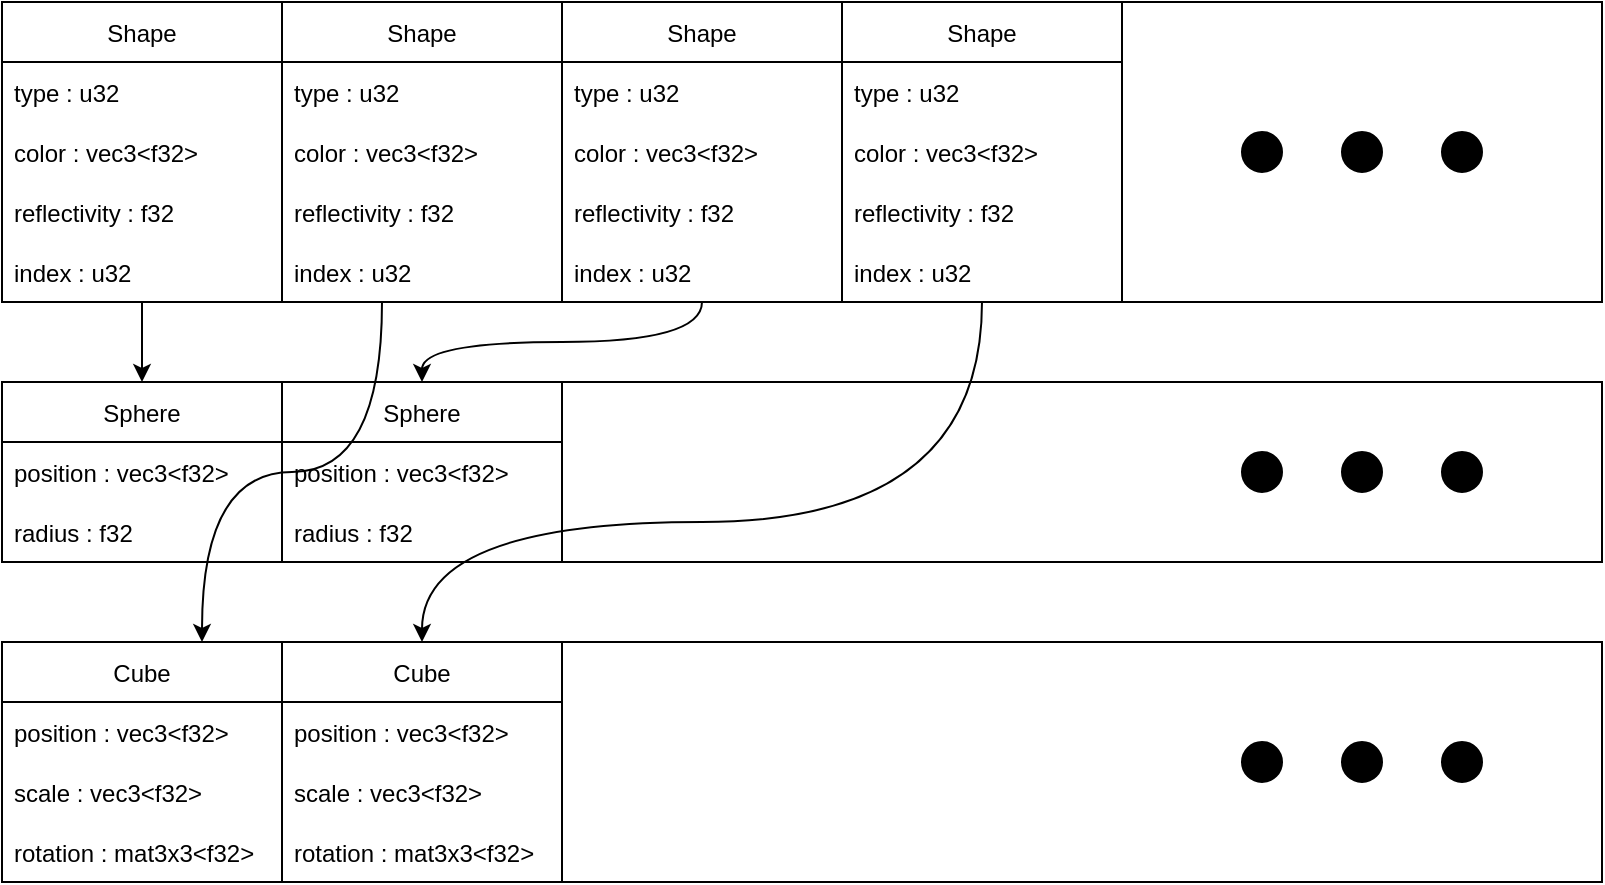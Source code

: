 <mxfile version="17.1.3" type="device"><diagram id="xcl6oIP2dUq001ByvjNo" name="Page-1"><mxGraphModel dx="866" dy="436" grid="1" gridSize="10" guides="1" tooltips="1" connect="1" arrows="1" fold="1" page="1" pageScale="1" pageWidth="827" pageHeight="1169" math="0" shadow="0"><root><mxCell id="0"/><mxCell id="1" parent="0"/><mxCell id="0PWoBOUHQnljgi7KqB_K-1" value="" style="rounded=0;whiteSpace=wrap;html=1;" vertex="1" parent="1"><mxGeometry x="80" y="240" width="800" height="150" as="geometry"/></mxCell><mxCell id="0PWoBOUHQnljgi7KqB_K-52" style="edgeStyle=orthogonalEdgeStyle;rounded=0;orthogonalLoop=1;jettySize=auto;html=1;" edge="1" parent="1" source="0PWoBOUHQnljgi7KqB_K-2" target="0PWoBOUHQnljgi7KqB_K-29"><mxGeometry relative="1" as="geometry"/></mxCell><mxCell id="0PWoBOUHQnljgi7KqB_K-2" value="Shape" style="swimlane;fontStyle=0;childLayout=stackLayout;horizontal=1;startSize=30;horizontalStack=0;resizeParent=1;resizeParentMax=0;resizeLast=0;collapsible=1;marginBottom=0;" vertex="1" parent="1"><mxGeometry x="80" y="240" width="140" height="150" as="geometry"/></mxCell><mxCell id="0PWoBOUHQnljgi7KqB_K-3" value="type : u32" style="text;strokeColor=none;fillColor=none;align=left;verticalAlign=middle;spacingLeft=4;spacingRight=4;overflow=hidden;points=[[0,0.5],[1,0.5]];portConstraint=eastwest;rotatable=0;" vertex="1" parent="0PWoBOUHQnljgi7KqB_K-2"><mxGeometry y="30" width="140" height="30" as="geometry"/></mxCell><mxCell id="0PWoBOUHQnljgi7KqB_K-4" value="color : vec3&lt;f32&gt;" style="text;strokeColor=none;fillColor=none;align=left;verticalAlign=middle;spacingLeft=4;spacingRight=4;overflow=hidden;points=[[0,0.5],[1,0.5]];portConstraint=eastwest;rotatable=0;" vertex="1" parent="0PWoBOUHQnljgi7KqB_K-2"><mxGeometry y="60" width="140" height="30" as="geometry"/></mxCell><mxCell id="0PWoBOUHQnljgi7KqB_K-5" value="reflectivity : f32" style="text;strokeColor=none;fillColor=none;align=left;verticalAlign=middle;spacingLeft=4;spacingRight=4;overflow=hidden;points=[[0,0.5],[1,0.5]];portConstraint=eastwest;rotatable=0;" vertex="1" parent="0PWoBOUHQnljgi7KqB_K-2"><mxGeometry y="90" width="140" height="30" as="geometry"/></mxCell><mxCell id="0PWoBOUHQnljgi7KqB_K-6" value="index : u32" style="text;strokeColor=none;fillColor=none;align=left;verticalAlign=middle;spacingLeft=4;spacingRight=4;overflow=hidden;points=[[0,0.5],[1,0.5]];portConstraint=eastwest;rotatable=0;" vertex="1" parent="0PWoBOUHQnljgi7KqB_K-2"><mxGeometry y="120" width="140" height="30" as="geometry"/></mxCell><mxCell id="0PWoBOUHQnljgi7KqB_K-7" value="Shape" style="swimlane;fontStyle=0;childLayout=stackLayout;horizontal=1;startSize=30;horizontalStack=0;resizeParent=1;resizeParentMax=0;resizeLast=0;collapsible=1;marginBottom=0;" vertex="1" parent="1"><mxGeometry x="220" y="240" width="140" height="150" as="geometry"/></mxCell><mxCell id="0PWoBOUHQnljgi7KqB_K-8" value="type : u32" style="text;strokeColor=none;fillColor=none;align=left;verticalAlign=middle;spacingLeft=4;spacingRight=4;overflow=hidden;points=[[0,0.5],[1,0.5]];portConstraint=eastwest;rotatable=0;" vertex="1" parent="0PWoBOUHQnljgi7KqB_K-7"><mxGeometry y="30" width="140" height="30" as="geometry"/></mxCell><mxCell id="0PWoBOUHQnljgi7KqB_K-9" value="color : vec3&lt;f32&gt;" style="text;strokeColor=none;fillColor=none;align=left;verticalAlign=middle;spacingLeft=4;spacingRight=4;overflow=hidden;points=[[0,0.5],[1,0.5]];portConstraint=eastwest;rotatable=0;" vertex="1" parent="0PWoBOUHQnljgi7KqB_K-7"><mxGeometry y="60" width="140" height="30" as="geometry"/></mxCell><mxCell id="0PWoBOUHQnljgi7KqB_K-10" value="reflectivity : f32" style="text;strokeColor=none;fillColor=none;align=left;verticalAlign=middle;spacingLeft=4;spacingRight=4;overflow=hidden;points=[[0,0.5],[1,0.5]];portConstraint=eastwest;rotatable=0;" vertex="1" parent="0PWoBOUHQnljgi7KqB_K-7"><mxGeometry y="90" width="140" height="30" as="geometry"/></mxCell><mxCell id="0PWoBOUHQnljgi7KqB_K-11" value="index : u32" style="text;strokeColor=none;fillColor=none;align=left;verticalAlign=middle;spacingLeft=4;spacingRight=4;overflow=hidden;points=[[0,0.5],[1,0.5]];portConstraint=eastwest;rotatable=0;" vertex="1" parent="0PWoBOUHQnljgi7KqB_K-7"><mxGeometry y="120" width="140" height="30" as="geometry"/></mxCell><mxCell id="0PWoBOUHQnljgi7KqB_K-56" style="edgeStyle=orthogonalEdgeStyle;curved=1;rounded=0;orthogonalLoop=1;jettySize=auto;html=1;" edge="1" parent="1" source="0PWoBOUHQnljgi7KqB_K-12" target="0PWoBOUHQnljgi7KqB_K-34"><mxGeometry relative="1" as="geometry"/></mxCell><mxCell id="0PWoBOUHQnljgi7KqB_K-12" value="Shape" style="swimlane;fontStyle=0;childLayout=stackLayout;horizontal=1;startSize=30;horizontalStack=0;resizeParent=1;resizeParentMax=0;resizeLast=0;collapsible=1;marginBottom=0;" vertex="1" parent="1"><mxGeometry x="360" y="240" width="140" height="150" as="geometry"/></mxCell><mxCell id="0PWoBOUHQnljgi7KqB_K-13" value="type : u32" style="text;strokeColor=none;fillColor=none;align=left;verticalAlign=middle;spacingLeft=4;spacingRight=4;overflow=hidden;points=[[0,0.5],[1,0.5]];portConstraint=eastwest;rotatable=0;" vertex="1" parent="0PWoBOUHQnljgi7KqB_K-12"><mxGeometry y="30" width="140" height="30" as="geometry"/></mxCell><mxCell id="0PWoBOUHQnljgi7KqB_K-14" value="color : vec3&lt;f32&gt;" style="text;strokeColor=none;fillColor=none;align=left;verticalAlign=middle;spacingLeft=4;spacingRight=4;overflow=hidden;points=[[0,0.5],[1,0.5]];portConstraint=eastwest;rotatable=0;" vertex="1" parent="0PWoBOUHQnljgi7KqB_K-12"><mxGeometry y="60" width="140" height="30" as="geometry"/></mxCell><mxCell id="0PWoBOUHQnljgi7KqB_K-15" value="reflectivity : f32" style="text;strokeColor=none;fillColor=none;align=left;verticalAlign=middle;spacingLeft=4;spacingRight=4;overflow=hidden;points=[[0,0.5],[1,0.5]];portConstraint=eastwest;rotatable=0;" vertex="1" parent="0PWoBOUHQnljgi7KqB_K-12"><mxGeometry y="90" width="140" height="30" as="geometry"/></mxCell><mxCell id="0PWoBOUHQnljgi7KqB_K-16" value="index : u32" style="text;strokeColor=none;fillColor=none;align=left;verticalAlign=middle;spacingLeft=4;spacingRight=4;overflow=hidden;points=[[0,0.5],[1,0.5]];portConstraint=eastwest;rotatable=0;" vertex="1" parent="0PWoBOUHQnljgi7KqB_K-12"><mxGeometry y="120" width="140" height="30" as="geometry"/></mxCell><mxCell id="0PWoBOUHQnljgi7KqB_K-17" value="Shape" style="swimlane;fontStyle=0;childLayout=stackLayout;horizontal=1;startSize=30;horizontalStack=0;resizeParent=1;resizeParentMax=0;resizeLast=0;collapsible=1;marginBottom=0;" vertex="1" parent="1"><mxGeometry x="500" y="240" width="140" height="150" as="geometry"/></mxCell><mxCell id="0PWoBOUHQnljgi7KqB_K-18" value="type : u32" style="text;strokeColor=none;fillColor=none;align=left;verticalAlign=middle;spacingLeft=4;spacingRight=4;overflow=hidden;points=[[0,0.5],[1,0.5]];portConstraint=eastwest;rotatable=0;" vertex="1" parent="0PWoBOUHQnljgi7KqB_K-17"><mxGeometry y="30" width="140" height="30" as="geometry"/></mxCell><mxCell id="0PWoBOUHQnljgi7KqB_K-19" value="color : vec3&lt;f32&gt;" style="text;strokeColor=none;fillColor=none;align=left;verticalAlign=middle;spacingLeft=4;spacingRight=4;overflow=hidden;points=[[0,0.5],[1,0.5]];portConstraint=eastwest;rotatable=0;" vertex="1" parent="0PWoBOUHQnljgi7KqB_K-17"><mxGeometry y="60" width="140" height="30" as="geometry"/></mxCell><mxCell id="0PWoBOUHQnljgi7KqB_K-20" value="reflectivity : f32" style="text;strokeColor=none;fillColor=none;align=left;verticalAlign=middle;spacingLeft=4;spacingRight=4;overflow=hidden;points=[[0,0.5],[1,0.5]];portConstraint=eastwest;rotatable=0;" vertex="1" parent="0PWoBOUHQnljgi7KqB_K-17"><mxGeometry y="90" width="140" height="30" as="geometry"/></mxCell><mxCell id="0PWoBOUHQnljgi7KqB_K-21" value="index : u32" style="text;strokeColor=none;fillColor=none;align=left;verticalAlign=middle;spacingLeft=4;spacingRight=4;overflow=hidden;points=[[0,0.5],[1,0.5]];portConstraint=eastwest;rotatable=0;" vertex="1" parent="0PWoBOUHQnljgi7KqB_K-17"><mxGeometry y="120" width="140" height="30" as="geometry"/></mxCell><mxCell id="0PWoBOUHQnljgi7KqB_K-22" value="" style="ellipse;whiteSpace=wrap;html=1;aspect=fixed;fillColor=#000000;" vertex="1" parent="1"><mxGeometry x="700" y="305" width="20" height="20" as="geometry"/></mxCell><mxCell id="0PWoBOUHQnljgi7KqB_K-23" value="" style="ellipse;whiteSpace=wrap;html=1;aspect=fixed;fillColor=#000000;" vertex="1" parent="1"><mxGeometry x="800" y="305" width="20" height="20" as="geometry"/></mxCell><mxCell id="0PWoBOUHQnljgi7KqB_K-24" value="" style="ellipse;whiteSpace=wrap;html=1;aspect=fixed;fillColor=#000000;" vertex="1" parent="1"><mxGeometry x="750" y="305" width="20" height="20" as="geometry"/></mxCell><mxCell id="0PWoBOUHQnljgi7KqB_K-25" value="" style="rounded=0;whiteSpace=wrap;html=1;" vertex="1" parent="1"><mxGeometry x="80" y="430" width="800" height="90" as="geometry"/></mxCell><mxCell id="0PWoBOUHQnljgi7KqB_K-26" value="" style="ellipse;whiteSpace=wrap;html=1;aspect=fixed;fillColor=#000000;" vertex="1" parent="1"><mxGeometry x="700" y="465" width="20" height="20" as="geometry"/></mxCell><mxCell id="0PWoBOUHQnljgi7KqB_K-27" value="" style="ellipse;whiteSpace=wrap;html=1;aspect=fixed;fillColor=#000000;" vertex="1" parent="1"><mxGeometry x="800" y="465" width="20" height="20" as="geometry"/></mxCell><mxCell id="0PWoBOUHQnljgi7KqB_K-28" value="" style="ellipse;whiteSpace=wrap;html=1;aspect=fixed;fillColor=#000000;" vertex="1" parent="1"><mxGeometry x="750" y="465" width="20" height="20" as="geometry"/></mxCell><mxCell id="0PWoBOUHQnljgi7KqB_K-29" value="Sphere" style="swimlane;fontStyle=0;childLayout=stackLayout;horizontal=1;startSize=30;horizontalStack=0;resizeParent=1;resizeParentMax=0;resizeLast=0;collapsible=1;marginBottom=0;" vertex="1" parent="1"><mxGeometry x="80" y="430" width="140" height="90" as="geometry"/></mxCell><mxCell id="0PWoBOUHQnljgi7KqB_K-30" value="position : vec3&lt;f32&gt;" style="text;strokeColor=none;fillColor=none;align=left;verticalAlign=middle;spacingLeft=4;spacingRight=4;overflow=hidden;points=[[0,0.5],[1,0.5]];portConstraint=eastwest;rotatable=0;" vertex="1" parent="0PWoBOUHQnljgi7KqB_K-29"><mxGeometry y="30" width="140" height="30" as="geometry"/></mxCell><mxCell id="0PWoBOUHQnljgi7KqB_K-32" value="radius : f32" style="text;strokeColor=none;fillColor=none;align=left;verticalAlign=middle;spacingLeft=4;spacingRight=4;overflow=hidden;points=[[0,0.5],[1,0.5]];portConstraint=eastwest;rotatable=0;" vertex="1" parent="0PWoBOUHQnljgi7KqB_K-29"><mxGeometry y="60" width="140" height="30" as="geometry"/></mxCell><mxCell id="0PWoBOUHQnljgi7KqB_K-34" value="Sphere" style="swimlane;fontStyle=0;childLayout=stackLayout;horizontal=1;startSize=30;horizontalStack=0;resizeParent=1;resizeParentMax=0;resizeLast=0;collapsible=1;marginBottom=0;" vertex="1" parent="1"><mxGeometry x="220" y="430" width="140" height="90" as="geometry"/></mxCell><mxCell id="0PWoBOUHQnljgi7KqB_K-35" value="position : vec3&lt;f32&gt;" style="text;strokeColor=none;fillColor=none;align=left;verticalAlign=middle;spacingLeft=4;spacingRight=4;overflow=hidden;points=[[0,0.5],[1,0.5]];portConstraint=eastwest;rotatable=0;" vertex="1" parent="0PWoBOUHQnljgi7KqB_K-34"><mxGeometry y="30" width="140" height="30" as="geometry"/></mxCell><mxCell id="0PWoBOUHQnljgi7KqB_K-36" value="radius : f32" style="text;strokeColor=none;fillColor=none;align=left;verticalAlign=middle;spacingLeft=4;spacingRight=4;overflow=hidden;points=[[0,0.5],[1,0.5]];portConstraint=eastwest;rotatable=0;" vertex="1" parent="0PWoBOUHQnljgi7KqB_K-34"><mxGeometry y="60" width="140" height="30" as="geometry"/></mxCell><mxCell id="0PWoBOUHQnljgi7KqB_K-37" value="" style="rounded=0;whiteSpace=wrap;html=1;" vertex="1" parent="1"><mxGeometry x="80" y="560" width="800" height="120" as="geometry"/></mxCell><mxCell id="0PWoBOUHQnljgi7KqB_K-38" value="" style="ellipse;whiteSpace=wrap;html=1;aspect=fixed;fillColor=#000000;" vertex="1" parent="1"><mxGeometry x="700" y="610" width="20" height="20" as="geometry"/></mxCell><mxCell id="0PWoBOUHQnljgi7KqB_K-39" value="" style="ellipse;whiteSpace=wrap;html=1;aspect=fixed;fillColor=#000000;" vertex="1" parent="1"><mxGeometry x="800" y="610" width="20" height="20" as="geometry"/></mxCell><mxCell id="0PWoBOUHQnljgi7KqB_K-40" value="" style="ellipse;whiteSpace=wrap;html=1;aspect=fixed;fillColor=#000000;" vertex="1" parent="1"><mxGeometry x="750" y="610" width="20" height="20" as="geometry"/></mxCell><mxCell id="0PWoBOUHQnljgi7KqB_K-41" value="Cube" style="swimlane;fontStyle=0;childLayout=stackLayout;horizontal=1;startSize=30;horizontalStack=0;resizeParent=1;resizeParentMax=0;resizeLast=0;collapsible=1;marginBottom=0;" vertex="1" parent="1"><mxGeometry x="80" y="560" width="140" height="120" as="geometry"/></mxCell><mxCell id="0PWoBOUHQnljgi7KqB_K-42" value="position : vec3&lt;f32&gt;" style="text;strokeColor=none;fillColor=none;align=left;verticalAlign=middle;spacingLeft=4;spacingRight=4;overflow=hidden;points=[[0,0.5],[1,0.5]];portConstraint=eastwest;rotatable=0;" vertex="1" parent="0PWoBOUHQnljgi7KqB_K-41"><mxGeometry y="30" width="140" height="30" as="geometry"/></mxCell><mxCell id="0PWoBOUHQnljgi7KqB_K-47" value="scale : vec3&lt;f32&gt;" style="text;strokeColor=none;fillColor=none;align=left;verticalAlign=middle;spacingLeft=4;spacingRight=4;overflow=hidden;points=[[0,0.5],[1,0.5]];portConstraint=eastwest;rotatable=0;" vertex="1" parent="0PWoBOUHQnljgi7KqB_K-41"><mxGeometry y="60" width="140" height="30" as="geometry"/></mxCell><mxCell id="0PWoBOUHQnljgi7KqB_K-49" value="rotation : mat3x3&lt;f32&gt;" style="text;strokeColor=none;fillColor=none;align=left;verticalAlign=middle;spacingLeft=4;spacingRight=4;overflow=hidden;points=[[0,0.5],[1,0.5]];portConstraint=eastwest;rotatable=0;" vertex="1" parent="0PWoBOUHQnljgi7KqB_K-41"><mxGeometry y="90" width="140" height="30" as="geometry"/></mxCell><mxCell id="0PWoBOUHQnljgi7KqB_K-44" value="Cube" style="swimlane;fontStyle=0;childLayout=stackLayout;horizontal=1;startSize=30;horizontalStack=0;resizeParent=1;resizeParentMax=0;resizeLast=0;collapsible=1;marginBottom=0;" vertex="1" parent="1"><mxGeometry x="220" y="560" width="140" height="120" as="geometry"/></mxCell><mxCell id="0PWoBOUHQnljgi7KqB_K-45" value="position : vec3&lt;f32&gt;" style="text;strokeColor=none;fillColor=none;align=left;verticalAlign=middle;spacingLeft=4;spacingRight=4;overflow=hidden;points=[[0,0.5],[1,0.5]];portConstraint=eastwest;rotatable=0;" vertex="1" parent="0PWoBOUHQnljgi7KqB_K-44"><mxGeometry y="30" width="140" height="30" as="geometry"/></mxCell><mxCell id="0PWoBOUHQnljgi7KqB_K-48" value="scale : vec3&lt;f32&gt;" style="text;strokeColor=none;fillColor=none;align=left;verticalAlign=middle;spacingLeft=4;spacingRight=4;overflow=hidden;points=[[0,0.5],[1,0.5]];portConstraint=eastwest;rotatable=0;" vertex="1" parent="0PWoBOUHQnljgi7KqB_K-44"><mxGeometry y="60" width="140" height="30" as="geometry"/></mxCell><mxCell id="0PWoBOUHQnljgi7KqB_K-50" value="rotation : mat3x3&lt;f32&gt;" style="text;strokeColor=none;fillColor=none;align=left;verticalAlign=middle;spacingLeft=4;spacingRight=4;overflow=hidden;points=[[0,0.5],[1,0.5]];portConstraint=eastwest;rotatable=0;" vertex="1" parent="0PWoBOUHQnljgi7KqB_K-44"><mxGeometry y="90" width="140" height="30" as="geometry"/></mxCell><mxCell id="0PWoBOUHQnljgi7KqB_K-54" style="edgeStyle=orthogonalEdgeStyle;rounded=0;orthogonalLoop=1;jettySize=auto;html=1;curved=1;" edge="1" parent="1" source="0PWoBOUHQnljgi7KqB_K-7" target="0PWoBOUHQnljgi7KqB_K-41"><mxGeometry relative="1" as="geometry"><Array as="points"><mxPoint x="270" y="475"/><mxPoint x="180" y="475"/></Array></mxGeometry></mxCell><mxCell id="0PWoBOUHQnljgi7KqB_K-57" style="edgeStyle=orthogonalEdgeStyle;curved=1;rounded=0;orthogonalLoop=1;jettySize=auto;html=1;" edge="1" parent="1" source="0PWoBOUHQnljgi7KqB_K-17" target="0PWoBOUHQnljgi7KqB_K-44"><mxGeometry relative="1" as="geometry"><Array as="points"><mxPoint x="570" y="500"/><mxPoint x="290" y="500"/></Array></mxGeometry></mxCell></root></mxGraphModel></diagram></mxfile>